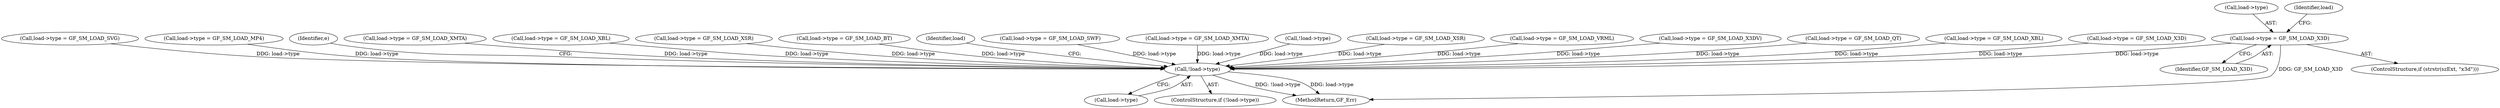 digraph "0_gpac_35ab4475a7df9b2a4bcab235e379c0c3ec543658_4@pointer" {
"1000251" [label="(Call,load->type = GF_SM_LOAD_X3D)"];
"1000370" [label="(Call,!load->type)"];
"1000281" [label="(Call,load->type = GF_SM_LOAD_SVG)"];
"1000123" [label="(Call,load->type = GF_SM_LOAD_MP4)"];
"1000375" [label="(Identifier,e)"];
"1000241" [label="(Call,load->type = GF_SM_LOAD_XMTA)"];
"1000301" [label="(Call,load->type = GF_SM_LOAD_XBL)"];
"1000252" [label="(Call,load->type)"];
"1000255" [label="(Identifier,GF_SM_LOAD_X3D)"];
"1000371" [label="(Call,load->type)"];
"1000291" [label="(Call,load->type = GF_SM_LOAD_XSR)"];
"1000369" [label="(ControlStructure,if (!load->type))"];
"1000207" [label="(Call,load->type = GF_SM_LOAD_BT)"];
"1000379" [label="(Identifier,load)"];
"1000446" [label="(MethodReturn,GF_Err)"];
"1000261" [label="(Call,load->type = GF_SM_LOAD_SWF)"];
"1000340" [label="(Call,load->type = GF_SM_LOAD_XMTA)"];
"1000113" [label="(Call,!load->type)"];
"1000329" [label="(Call,load->type = GF_SM_LOAD_XSR)"];
"1000251" [label="(Call,load->type = GF_SM_LOAD_X3D)"];
"1000370" [label="(Call,!load->type)"];
"1000217" [label="(Call,load->type = GF_SM_LOAD_VRML)"];
"1000227" [label="(Call,load->type = GF_SM_LOAD_X3DV)"];
"1000271" [label="(Call,load->type = GF_SM_LOAD_QT)"];
"1000247" [label="(ControlStructure,if (strstr(szExt, \"x3d\")))"];
"1000362" [label="(Call,load->type = GF_SM_LOAD_XBL)"];
"1000372" [label="(Identifier,load)"];
"1000351" [label="(Call,load->type = GF_SM_LOAD_X3D)"];
"1000251" -> "1000247"  [label="AST: "];
"1000251" -> "1000255"  [label="CFG: "];
"1000252" -> "1000251"  [label="AST: "];
"1000255" -> "1000251"  [label="AST: "];
"1000372" -> "1000251"  [label="CFG: "];
"1000251" -> "1000446"  [label="DDG: GF_SM_LOAD_X3D"];
"1000251" -> "1000370"  [label="DDG: load->type"];
"1000370" -> "1000369"  [label="AST: "];
"1000370" -> "1000371"  [label="CFG: "];
"1000371" -> "1000370"  [label="AST: "];
"1000375" -> "1000370"  [label="CFG: "];
"1000379" -> "1000370"  [label="CFG: "];
"1000370" -> "1000446"  [label="DDG: !load->type"];
"1000370" -> "1000446"  [label="DDG: load->type"];
"1000217" -> "1000370"  [label="DDG: load->type"];
"1000207" -> "1000370"  [label="DDG: load->type"];
"1000261" -> "1000370"  [label="DDG: load->type"];
"1000241" -> "1000370"  [label="DDG: load->type"];
"1000351" -> "1000370"  [label="DDG: load->type"];
"1000271" -> "1000370"  [label="DDG: load->type"];
"1000340" -> "1000370"  [label="DDG: load->type"];
"1000291" -> "1000370"  [label="DDG: load->type"];
"1000281" -> "1000370"  [label="DDG: load->type"];
"1000113" -> "1000370"  [label="DDG: load->type"];
"1000227" -> "1000370"  [label="DDG: load->type"];
"1000301" -> "1000370"  [label="DDG: load->type"];
"1000329" -> "1000370"  [label="DDG: load->type"];
"1000362" -> "1000370"  [label="DDG: load->type"];
"1000123" -> "1000370"  [label="DDG: load->type"];
}
